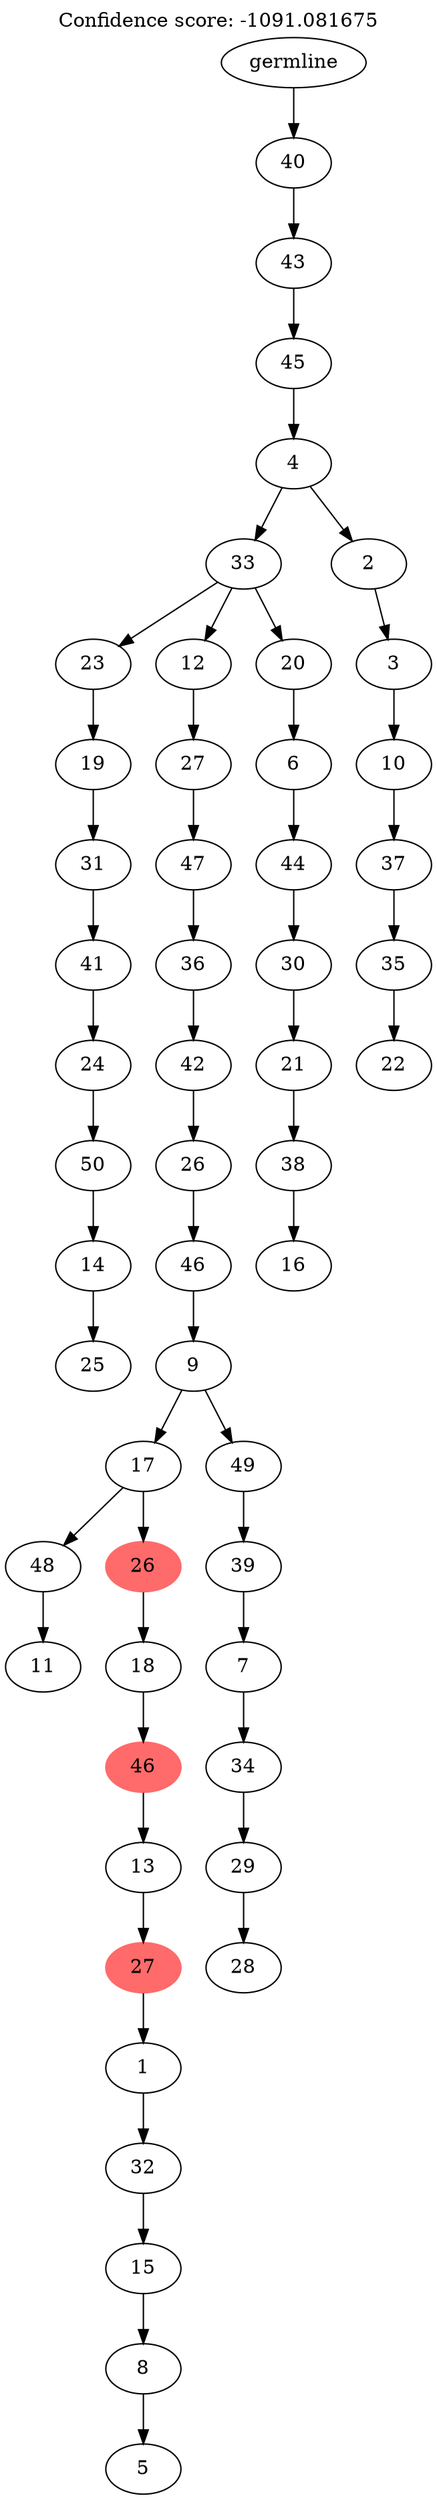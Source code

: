 digraph g {
	"52" -> "53";
	"53" [label="25"];
	"51" -> "52";
	"52" [label="14"];
	"50" -> "51";
	"51" [label="50"];
	"49" -> "50";
	"50" [label="24"];
	"48" -> "49";
	"49" [label="41"];
	"47" -> "48";
	"48" [label="31"];
	"46" -> "47";
	"47" [label="19"];
	"44" -> "45";
	"45" [label="11"];
	"42" -> "43";
	"43" [label="5"];
	"41" -> "42";
	"42" [label="8"];
	"40" -> "41";
	"41" [label="15"];
	"39" -> "40";
	"40" [label="32"];
	"38" -> "39";
	"39" [label="1"];
	"37" -> "38";
	"38" [color=indianred1, style=filled, label="27"];
	"36" -> "37";
	"37" [label="13"];
	"35" -> "36";
	"36" [color=indianred1, style=filled, label="46"];
	"34" -> "35";
	"35" [label="18"];
	"33" -> "34";
	"34" [color=indianred1, style=filled, label="26"];
	"33" -> "44";
	"44" [label="48"];
	"31" -> "32";
	"32" [label="28"];
	"30" -> "31";
	"31" [label="29"];
	"29" -> "30";
	"30" [label="34"];
	"28" -> "29";
	"29" [label="7"];
	"27" -> "28";
	"28" [label="39"];
	"26" -> "27";
	"27" [label="49"];
	"26" -> "33";
	"33" [label="17"];
	"25" -> "26";
	"26" [label="9"];
	"24" -> "25";
	"25" [label="46"];
	"23" -> "24";
	"24" [label="26"];
	"22" -> "23";
	"23" [label="42"];
	"21" -> "22";
	"22" [label="36"];
	"20" -> "21";
	"21" [label="47"];
	"19" -> "20";
	"20" [label="27"];
	"17" -> "18";
	"18" [label="16"];
	"16" -> "17";
	"17" [label="38"];
	"15" -> "16";
	"16" [label="21"];
	"14" -> "15";
	"15" [label="30"];
	"13" -> "14";
	"14" [label="44"];
	"12" -> "13";
	"13" [label="6"];
	"11" -> "12";
	"12" [label="20"];
	"11" -> "19";
	"19" [label="12"];
	"11" -> "46";
	"46" [label="23"];
	"9" -> "10";
	"10" [label="22"];
	"8" -> "9";
	"9" [label="35"];
	"7" -> "8";
	"8" [label="37"];
	"6" -> "7";
	"7" [label="10"];
	"5" -> "6";
	"6" [label="3"];
	"4" -> "5";
	"5" [label="2"];
	"4" -> "11";
	"11" [label="33"];
	"3" -> "4";
	"4" [label="4"];
	"2" -> "3";
	"3" [label="45"];
	"1" -> "2";
	"2" [label="43"];
	"0" -> "1";
	"1" [label="40"];
	"0" [label="germline"];
	labelloc="t";
	label="Confidence score: -1091.081675";
}
